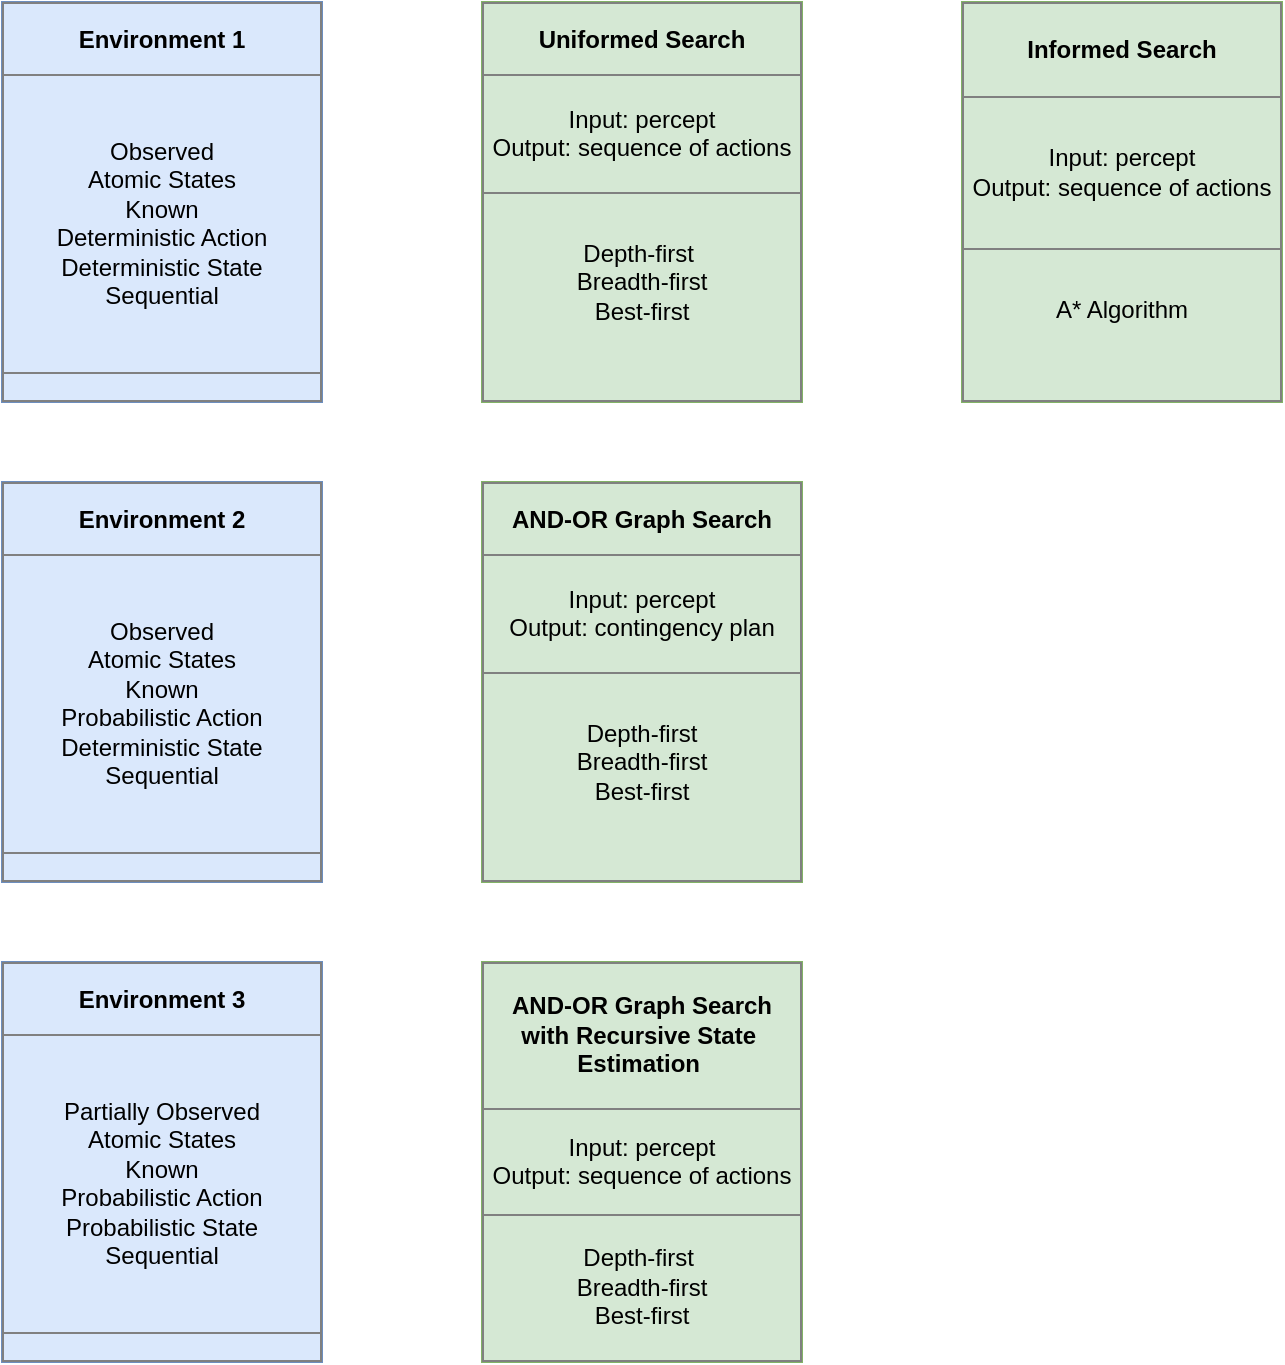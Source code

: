 <mxfile version="12.5.3" type="github" pages="2">
  <diagram id="C5RBs43oDa-KdzZeNtuy" name="Alg-Taxonomy">
    <mxGraphModel dx="1636" dy="559" grid="1" gridSize="10" guides="1" tooltips="1" connect="1" arrows="1" fold="1" page="1" pageScale="1" pageWidth="850" pageHeight="1100" math="1" shadow="0">
      <root>
        <mxCell id="WIyWlLk6GJQsqaUBKTNV-0"/>
        <mxCell id="WIyWlLk6GJQsqaUBKTNV-1" parent="WIyWlLk6GJQsqaUBKTNV-0"/>
        <mxCell id="6zoAOQK2RNCpB7MxdEJP-12" value="&lt;table border=&quot;1&quot; width=&quot;100%&quot; cellpadding=&quot;4&quot; style=&quot;width: 100% ; height: 100% ; border-collapse: collapse&quot;&gt;&lt;tbody&gt;&lt;tr&gt;&lt;th align=&quot;center&quot;&gt;&lt;b&gt;Environment 1&lt;/b&gt;&lt;/th&gt;&lt;/tr&gt;&lt;tr&gt;&lt;td align=&quot;center&quot;&gt;Observed&lt;br&gt;Atomic States&lt;br&gt;Known&lt;br&gt;Deterministic Action&lt;br&gt;Deterministic State&lt;br&gt;Sequential&lt;/td&gt;&lt;/tr&gt;&lt;tr&gt;&lt;td align=&quot;center&quot;&gt;&lt;/td&gt;&lt;/tr&gt;&lt;/tbody&gt;&lt;/table&gt;" style="text;html=1;strokeColor=#6c8ebf;fillColor=#dae8fc;overflow=fill;labelBackgroundColor=none;spacingTop=0;spacingBottom=2;" parent="WIyWlLk6GJQsqaUBKTNV-1" vertex="1">
          <mxGeometry x="-760" y="80" width="160" height="200" as="geometry"/>
        </mxCell>
        <mxCell id="6zoAOQK2RNCpB7MxdEJP-13" value="&lt;table border=&quot;1&quot; width=&quot;100%&quot; cellpadding=&quot;4&quot; style=&quot;width: 100% ; height: 100% ; border-collapse: collapse&quot;&gt;&lt;tbody&gt;&lt;tr&gt;&lt;th align=&quot;center&quot;&gt;&lt;b&gt;Uniformed Search&lt;/b&gt;&lt;/th&gt;&lt;/tr&gt;&lt;tr&gt;&lt;td align=&quot;center&quot;&gt;Input: percept&lt;br&gt;Output: sequence of actions&lt;br&gt;&lt;/td&gt;&lt;/tr&gt;&lt;tr&gt;&lt;td align=&quot;center&quot;&gt;Depth-first&amp;nbsp;&lt;br&gt;Breadth-first&lt;br&gt;Best-first&lt;br&gt;&lt;br&gt;&lt;/td&gt;&lt;/tr&gt;&lt;/tbody&gt;&lt;/table&gt;" style="text;html=1;strokeColor=#82b366;fillColor=#d5e8d4;overflow=fill;labelBackgroundColor=none;spacingTop=0;spacingBottom=2;" parent="WIyWlLk6GJQsqaUBKTNV-1" vertex="1">
          <mxGeometry x="-520" y="80" width="160" height="200" as="geometry"/>
        </mxCell>
        <mxCell id="6zoAOQK2RNCpB7MxdEJP-14" value="&lt;table border=&quot;1&quot; width=&quot;100%&quot; cellpadding=&quot;4&quot; style=&quot;width: 100% ; height: 100% ; border-collapse: collapse&quot;&gt;&lt;tbody&gt;&lt;tr&gt;&lt;th align=&quot;center&quot;&gt;&lt;b&gt;Informed Search&lt;/b&gt;&lt;/th&gt;&lt;/tr&gt;&lt;tr&gt;&lt;td align=&quot;center&quot;&gt;Input: percept&lt;br&gt;Output: sequence of actions&lt;br&gt;&lt;/td&gt;&lt;/tr&gt;&lt;tr&gt;&lt;td align=&quot;center&quot;&gt;A* Algorithm&lt;br&gt;&lt;br&gt;&lt;/td&gt;&lt;/tr&gt;&lt;/tbody&gt;&lt;/table&gt;" style="text;html=1;strokeColor=#82b366;fillColor=#d5e8d4;overflow=fill;labelBackgroundColor=none;spacingTop=0;spacingBottom=2;" parent="WIyWlLk6GJQsqaUBKTNV-1" vertex="1">
          <mxGeometry x="-280" y="80" width="160" height="200" as="geometry"/>
        </mxCell>
        <mxCell id="6zoAOQK2RNCpB7MxdEJP-15" value="&lt;table border=&quot;1&quot; width=&quot;100%&quot; cellpadding=&quot;4&quot; style=&quot;width: 100% ; height: 100% ; border-collapse: collapse&quot;&gt;&lt;tbody&gt;&lt;tr&gt;&lt;th align=&quot;center&quot;&gt;&lt;b&gt;Environment 2&lt;/b&gt;&lt;/th&gt;&lt;/tr&gt;&lt;tr&gt;&lt;td align=&quot;center&quot;&gt;Observed&lt;br&gt;Atomic States&lt;br&gt;Known&lt;br&gt;Probabilistic Action&lt;br&gt;Deterministic State&lt;br&gt;Sequential&lt;/td&gt;&lt;/tr&gt;&lt;tr&gt;&lt;td align=&quot;center&quot;&gt;&lt;/td&gt;&lt;/tr&gt;&lt;/tbody&gt;&lt;/table&gt;" style="text;html=1;strokeColor=#6c8ebf;fillColor=#dae8fc;overflow=fill;labelBackgroundColor=none;spacingTop=0;spacingBottom=2;" parent="WIyWlLk6GJQsqaUBKTNV-1" vertex="1">
          <mxGeometry x="-760" y="320" width="160" height="200" as="geometry"/>
        </mxCell>
        <mxCell id="6zoAOQK2RNCpB7MxdEJP-16" value="&lt;table border=&quot;1&quot; width=&quot;100%&quot; cellpadding=&quot;4&quot; style=&quot;width: 100% ; height: 100% ; border-collapse: collapse&quot;&gt;&lt;tbody&gt;&lt;tr&gt;&lt;th align=&quot;center&quot;&gt;&lt;b&gt;AND-OR Graph Search&lt;/b&gt;&lt;/th&gt;&lt;/tr&gt;&lt;tr&gt;&lt;td align=&quot;center&quot;&gt;Input: percept&lt;br&gt;Output: contingency plan&lt;br&gt;&lt;/td&gt;&lt;/tr&gt;&lt;tr&gt;&lt;td align=&quot;center&quot;&gt;Depth-first &lt;br&gt;Breadth-first&lt;br&gt;Best-first&lt;br&gt;&lt;br&gt;&lt;/td&gt;&lt;/tr&gt;&lt;/tbody&gt;&lt;/table&gt;" style="text;html=1;strokeColor=#82b366;fillColor=#d5e8d4;overflow=fill;labelBackgroundColor=none;spacingTop=0;spacingBottom=2;" parent="WIyWlLk6GJQsqaUBKTNV-1" vertex="1">
          <mxGeometry x="-520" y="320" width="160" height="200" as="geometry"/>
        </mxCell>
        <mxCell id="6zoAOQK2RNCpB7MxdEJP-18" value="&lt;table border=&quot;1&quot; width=&quot;100%&quot; cellpadding=&quot;4&quot; style=&quot;width: 100% ; height: 100% ; border-collapse: collapse&quot;&gt;&lt;tbody&gt;&lt;tr&gt;&lt;th align=&quot;center&quot;&gt;&lt;b&gt;Environment 3&lt;/b&gt;&lt;/th&gt;&lt;/tr&gt;&lt;tr&gt;&lt;td align=&quot;center&quot;&gt;Partially Observed&lt;br&gt;Atomic States&lt;br&gt;Known&lt;br&gt;Probabilistic Action&lt;br&gt;Probabilistic State&lt;br&gt;Sequential&lt;/td&gt;&lt;/tr&gt;&lt;tr&gt;&lt;td align=&quot;center&quot;&gt;&lt;/td&gt;&lt;/tr&gt;&lt;/tbody&gt;&lt;/table&gt;" style="text;html=1;strokeColor=#6c8ebf;fillColor=#dae8fc;overflow=fill;labelBackgroundColor=none;spacingTop=0;spacingBottom=2;" parent="WIyWlLk6GJQsqaUBKTNV-1" vertex="1">
          <mxGeometry x="-760" y="560" width="160" height="200" as="geometry"/>
        </mxCell>
        <mxCell id="6zoAOQK2RNCpB7MxdEJP-19" value="&lt;table border=&quot;1&quot; width=&quot;100%&quot; cellpadding=&quot;4&quot; style=&quot;width: 100% ; height: 100% ; border-collapse: collapse&quot;&gt;&lt;tbody&gt;&lt;tr&gt;&lt;th align=&quot;center&quot;&gt;AND-OR Graph Search&lt;br&gt;with Recursive State&amp;nbsp;&lt;br&gt;Estimation&amp;nbsp;&lt;/th&gt;&lt;/tr&gt;&lt;tr&gt;&lt;td align=&quot;center&quot;&gt;Input: percept&lt;br&gt;Output: sequence of actions&lt;br&gt;&lt;/td&gt;&lt;/tr&gt;&lt;tr&gt;&lt;td align=&quot;center&quot;&gt;Depth-first&amp;nbsp;&lt;br&gt;Breadth-first&lt;br&gt;Best-first&lt;br&gt;&lt;/td&gt;&lt;/tr&gt;&lt;/tbody&gt;&lt;/table&gt;" style="text;html=1;strokeColor=#82b366;fillColor=#d5e8d4;overflow=fill;labelBackgroundColor=none;spacingTop=0;spacingBottom=2;" parent="WIyWlLk6GJQsqaUBKTNV-1" vertex="1">
          <mxGeometry x="-520" y="560" width="160" height="200" as="geometry"/>
        </mxCell>
      </root>
    </mxGraphModel>
  </diagram>
  <diagram id="te-XHUhBgwkecHyh0O5V" name="AI Approaches">
    <mxGraphModel dx="925" dy="619" grid="1" gridSize="10" guides="1" tooltips="1" connect="1" arrows="1" fold="1" page="1" pageScale="1" pageWidth="850" pageHeight="1100" math="0" shadow="0">
      <root>
        <mxCell id="bDbGCTdSfQE69YmmA9Rl-0"/>
        <mxCell id="bDbGCTdSfQE69YmmA9Rl-1" parent="bDbGCTdSfQE69YmmA9Rl-0"/>
        <mxCell id="bDbGCTdSfQE69YmmA9Rl-2" value="" style="endArrow=classic;html=1;" edge="1" parent="bDbGCTdSfQE69YmmA9Rl-1">
          <mxGeometry width="50" height="50" relative="1" as="geometry">
            <mxPoint x="119.12" y="480" as="sourcePoint"/>
            <mxPoint x="119.12" y="80" as="targetPoint"/>
          </mxGeometry>
        </mxCell>
        <mxCell id="bDbGCTdSfQE69YmmA9Rl-3" value="" style="endArrow=classic;html=1;" edge="1" parent="bDbGCTdSfQE69YmmA9Rl-1">
          <mxGeometry width="50" height="50" relative="1" as="geometry">
            <mxPoint x="119.12" y="480" as="sourcePoint"/>
            <mxPoint x="799.12" y="480" as="targetPoint"/>
          </mxGeometry>
        </mxCell>
        <mxCell id="bDbGCTdSfQE69YmmA9Rl-4" value="Turing Test" style="ellipse;whiteSpace=wrap;html=1;fillColor=#fff2cc;strokeColor=#d6b656;" vertex="1" parent="bDbGCTdSfQE69YmmA9Rl-1">
          <mxGeometry x="179.12" y="350" width="120" height="80" as="geometry"/>
        </mxCell>
        <mxCell id="bDbGCTdSfQE69YmmA9Rl-5" value="Human Performance" style="text;html=1;strokeColor=none;fillColor=none;align=center;verticalAlign=middle;whiteSpace=wrap;rounded=0;" vertex="1" parent="bDbGCTdSfQE69YmmA9Rl-1">
          <mxGeometry x="219.12" y="500" width="40" height="20" as="geometry"/>
        </mxCell>
        <mxCell id="bDbGCTdSfQE69YmmA9Rl-6" value="Ideal Performance" style="text;html=1;strokeColor=none;fillColor=none;align=center;verticalAlign=middle;whiteSpace=wrap;rounded=0;" vertex="1" parent="bDbGCTdSfQE69YmmA9Rl-1">
          <mxGeometry x="679.12" y="500" width="40" height="20" as="geometry"/>
        </mxCell>
        <mxCell id="bDbGCTdSfQE69YmmA9Rl-7" value="Behavior-driven" style="text;html=1;strokeColor=none;fillColor=none;align=center;verticalAlign=middle;whiteSpace=wrap;rounded=0;" vertex="1" parent="bDbGCTdSfQE69YmmA9Rl-1">
          <mxGeometry x="49.12" y="380" width="40" height="20" as="geometry"/>
        </mxCell>
        <mxCell id="bDbGCTdSfQE69YmmA9Rl-8" value="Thought Reasoning&lt;br&gt;driven" style="text;html=1;strokeColor=none;fillColor=none;align=center;verticalAlign=middle;whiteSpace=wrap;rounded=0;" vertex="1" parent="bDbGCTdSfQE69YmmA9Rl-1">
          <mxGeometry x="49.12" y="120" width="40" height="20" as="geometry"/>
        </mxCell>
        <mxCell id="bDbGCTdSfQE69YmmA9Rl-9" value="Cognitive Model" style="ellipse;whiteSpace=wrap;html=1;fillColor=#dae8fc;strokeColor=#6c8ebf;" vertex="1" parent="bDbGCTdSfQE69YmmA9Rl-1">
          <mxGeometry x="170" y="90" width="120" height="80" as="geometry"/>
        </mxCell>
        <mxCell id="bDbGCTdSfQE69YmmA9Rl-10" value="Syllogism" style="ellipse;whiteSpace=wrap;html=1;fillColor=#f8cecc;strokeColor=#b85450;" vertex="1" parent="bDbGCTdSfQE69YmmA9Rl-1">
          <mxGeometry x="610" y="90" width="120" height="80" as="geometry"/>
        </mxCell>
        <mxCell id="bDbGCTdSfQE69YmmA9Rl-11" value="Rational&lt;br&gt;Agent" style="ellipse;whiteSpace=wrap;html=1;fillColor=#d5e8d4;strokeColor=#82b366;" vertex="1" parent="bDbGCTdSfQE69YmmA9Rl-1">
          <mxGeometry x="610" y="350" width="120" height="80" as="geometry"/>
        </mxCell>
      </root>
    </mxGraphModel>
  </diagram>
</mxfile>
